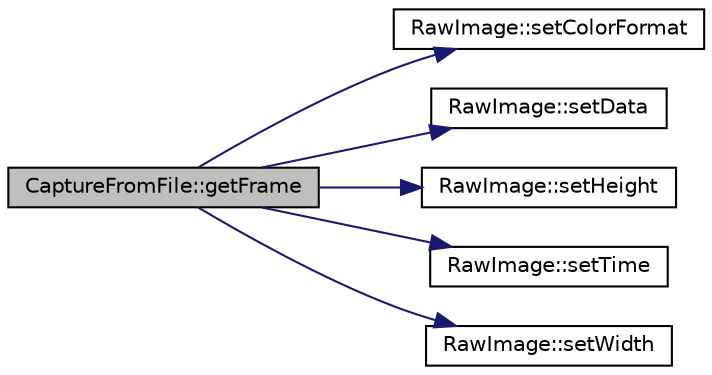 digraph "CaptureFromFile::getFrame"
{
 // INTERACTIVE_SVG=YES
  edge [fontname="Helvetica",fontsize="10",labelfontname="Helvetica",labelfontsize="10"];
  node [fontname="Helvetica",fontsize="10",shape=record];
  rankdir="LR";
  Node1 [label="CaptureFromFile::getFrame",height=0.2,width=0.4,color="black", fillcolor="grey75", style="filled", fontcolor="black"];
  Node1 -> Node2 [color="midnightblue",fontsize="10",style="solid",fontname="Helvetica"];
  Node2 [label="RawImage::setColorFormat",height=0.2,width=0.4,color="black", fillcolor="white", style="filled",URL="$d0/d14/class_raw_image.html#ae31fbd81eb34ec7b6368965b3e570cb8"];
  Node1 -> Node3 [color="midnightblue",fontsize="10",style="solid",fontname="Helvetica"];
  Node3 [label="RawImage::setData",height=0.2,width=0.4,color="black", fillcolor="white", style="filled",URL="$d0/d14/class_raw_image.html#a031b824497c98ccc69d3d540cf12bffa"];
  Node1 -> Node4 [color="midnightblue",fontsize="10",style="solid",fontname="Helvetica"];
  Node4 [label="RawImage::setHeight",height=0.2,width=0.4,color="black", fillcolor="white", style="filled",URL="$d0/d14/class_raw_image.html#a6d60f9b1510af9ce1d91dbc9d1128362"];
  Node1 -> Node5 [color="midnightblue",fontsize="10",style="solid",fontname="Helvetica"];
  Node5 [label="RawImage::setTime",height=0.2,width=0.4,color="black", fillcolor="white", style="filled",URL="$d0/d14/class_raw_image.html#ac774b70a0753a6ad4a9e39353e4954da"];
  Node1 -> Node6 [color="midnightblue",fontsize="10",style="solid",fontname="Helvetica"];
  Node6 [label="RawImage::setWidth",height=0.2,width=0.4,color="black", fillcolor="white", style="filled",URL="$d0/d14/class_raw_image.html#a7d3f98af83a328d485b0188f78bb6e8b"];
}
